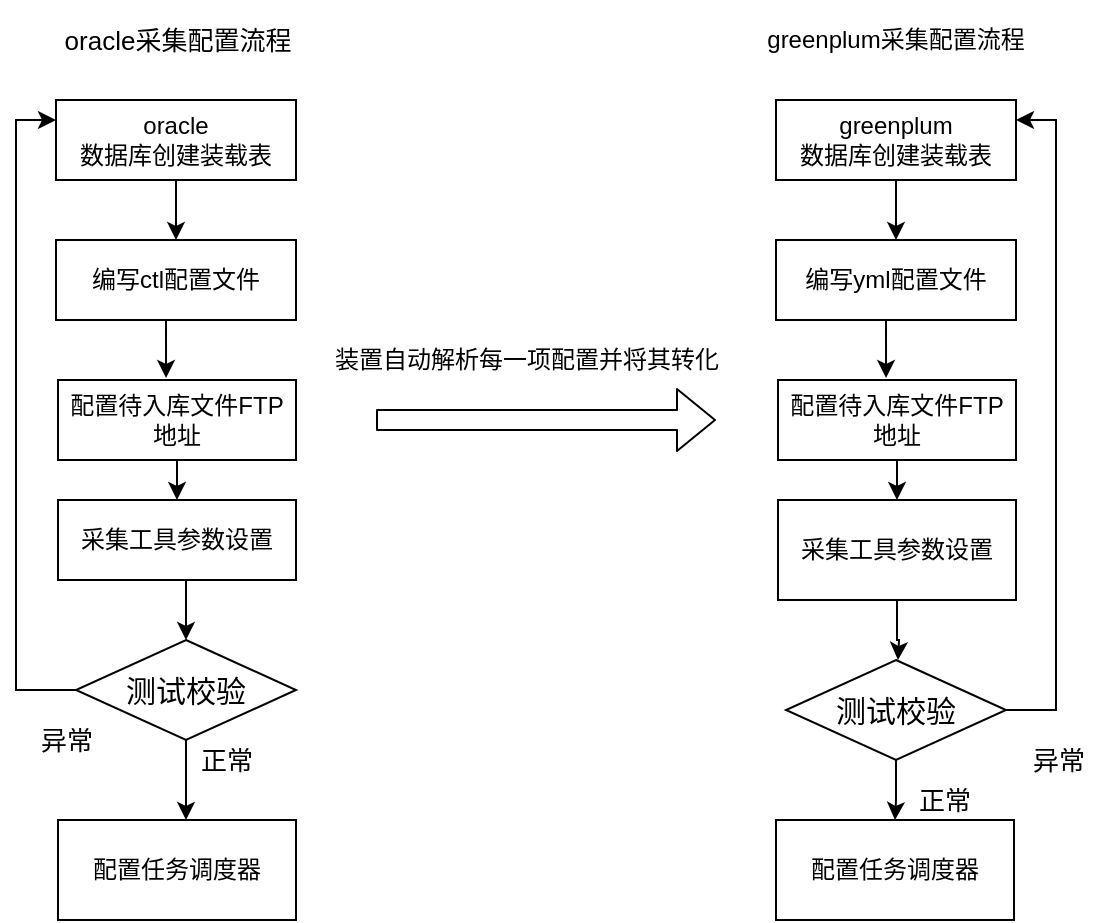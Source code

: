 <mxfile version="14.2.7" type="github">
  <diagram id="wFE0QG_FPsp0jaGvCLVb" name="Page-1">
    <mxGraphModel dx="1102" dy="533" grid="1" gridSize="10" guides="1" tooltips="1" connect="1" arrows="1" fold="1" page="1" pageScale="1" pageWidth="850" pageHeight="1100" math="0" shadow="0">
      <root>
        <mxCell id="0" />
        <mxCell id="1" parent="0" />
        <mxCell id="lS7IzG5Dcs2hJgS2R87p-7" style="edgeStyle=orthogonalEdgeStyle;rounded=0;orthogonalLoop=1;jettySize=auto;html=1;exitX=0.5;exitY=1;exitDx=0;exitDy=0;entryX=0.5;entryY=0;entryDx=0;entryDy=0;" edge="1" parent="1" source="lS7IzG5Dcs2hJgS2R87p-1" target="lS7IzG5Dcs2hJgS2R87p-4">
          <mxGeometry relative="1" as="geometry" />
        </mxCell>
        <mxCell id="lS7IzG5Dcs2hJgS2R87p-1" value="oracle&lt;br&gt;数据库创建装载表" style="rounded=0;whiteSpace=wrap;html=1;" vertex="1" parent="1">
          <mxGeometry x="100" y="70" width="120" height="40" as="geometry" />
        </mxCell>
        <mxCell id="lS7IzG5Dcs2hJgS2R87p-2" value="oracle采集配置流程" style="text;html=1;strokeColor=none;fillColor=none;align=center;verticalAlign=middle;whiteSpace=wrap;rounded=0;fontSize=13;" vertex="1" parent="1">
          <mxGeometry x="101" y="20" width="120" height="40" as="geometry" />
        </mxCell>
        <mxCell id="lS7IzG5Dcs2hJgS2R87p-12" style="edgeStyle=orthogonalEdgeStyle;rounded=0;orthogonalLoop=1;jettySize=auto;html=1;exitX=0.5;exitY=1;exitDx=0;exitDy=0;entryX=0.454;entryY=-0.025;entryDx=0;entryDy=0;entryPerimeter=0;" edge="1" parent="1" source="lS7IzG5Dcs2hJgS2R87p-4" target="lS7IzG5Dcs2hJgS2R87p-8">
          <mxGeometry relative="1" as="geometry" />
        </mxCell>
        <mxCell id="lS7IzG5Dcs2hJgS2R87p-4" value="编写ctl配置文件" style="rounded=0;whiteSpace=wrap;html=1;" vertex="1" parent="1">
          <mxGeometry x="100" y="140" width="120" height="40" as="geometry" />
        </mxCell>
        <mxCell id="lS7IzG5Dcs2hJgS2R87p-15" style="edgeStyle=orthogonalEdgeStyle;rounded=0;orthogonalLoop=1;jettySize=auto;html=1;exitX=0.5;exitY=1;exitDx=0;exitDy=0;entryX=0.5;entryY=0;entryDx=0;entryDy=0;" edge="1" parent="1" source="lS7IzG5Dcs2hJgS2R87p-8" target="lS7IzG5Dcs2hJgS2R87p-13">
          <mxGeometry relative="1" as="geometry" />
        </mxCell>
        <mxCell id="lS7IzG5Dcs2hJgS2R87p-8" value="配置待入库文件FTP地址" style="rounded=0;whiteSpace=wrap;html=1;" vertex="1" parent="1">
          <mxGeometry x="101" y="210" width="119" height="40" as="geometry" />
        </mxCell>
        <mxCell id="lS7IzG5Dcs2hJgS2R87p-44" value="" style="edgeStyle=orthogonalEdgeStyle;rounded=0;orthogonalLoop=1;jettySize=auto;html=1;fontSize=15;entryX=0.5;entryY=0;entryDx=0;entryDy=0;" edge="1" parent="1" source="lS7IzG5Dcs2hJgS2R87p-13" target="lS7IzG5Dcs2hJgS2R87p-37">
          <mxGeometry relative="1" as="geometry">
            <Array as="points">
              <mxPoint x="165" y="330" />
              <mxPoint x="165" y="330" />
            </Array>
          </mxGeometry>
        </mxCell>
        <mxCell id="lS7IzG5Dcs2hJgS2R87p-13" value="采集工具参数设置" style="rounded=0;whiteSpace=wrap;html=1;" vertex="1" parent="1">
          <mxGeometry x="101" y="270" width="119" height="40" as="geometry" />
        </mxCell>
        <mxCell id="lS7IzG5Dcs2hJgS2R87p-36" value="" style="edgeStyle=orthogonalEdgeStyle;rounded=0;orthogonalLoop=1;jettySize=auto;html=1;" edge="1" parent="1" source="lS7IzG5Dcs2hJgS2R87p-37" target="lS7IzG5Dcs2hJgS2R87p-30">
          <mxGeometry relative="1" as="geometry">
            <Array as="points">
              <mxPoint x="161" y="440" />
              <mxPoint x="161" y="440" />
            </Array>
          </mxGeometry>
        </mxCell>
        <mxCell id="lS7IzG5Dcs2hJgS2R87p-17" style="edgeStyle=orthogonalEdgeStyle;rounded=0;orthogonalLoop=1;jettySize=auto;html=1;exitX=0.5;exitY=1;exitDx=0;exitDy=0;entryX=0.5;entryY=0;entryDx=0;entryDy=0;" edge="1" parent="1" source="lS7IzG5Dcs2hJgS2R87p-18" target="lS7IzG5Dcs2hJgS2R87p-21">
          <mxGeometry relative="1" as="geometry" />
        </mxCell>
        <mxCell id="lS7IzG5Dcs2hJgS2R87p-18" value="greenplum&lt;br&gt;数据库创建装载表" style="rounded=0;whiteSpace=wrap;html=1;" vertex="1" parent="1">
          <mxGeometry x="460" y="70" width="120" height="40" as="geometry" />
        </mxCell>
        <mxCell id="lS7IzG5Dcs2hJgS2R87p-19" value="greenplum采集配置流程" style="text;html=1;strokeColor=none;fillColor=none;align=center;verticalAlign=middle;whiteSpace=wrap;rounded=0;" vertex="1" parent="1">
          <mxGeometry x="450" y="20" width="140" height="40" as="geometry" />
        </mxCell>
        <mxCell id="lS7IzG5Dcs2hJgS2R87p-20" style="edgeStyle=orthogonalEdgeStyle;rounded=0;orthogonalLoop=1;jettySize=auto;html=1;exitX=0.5;exitY=1;exitDx=0;exitDy=0;entryX=0.454;entryY=-0.025;entryDx=0;entryDy=0;entryPerimeter=0;" edge="1" parent="1" source="lS7IzG5Dcs2hJgS2R87p-21" target="lS7IzG5Dcs2hJgS2R87p-23">
          <mxGeometry relative="1" as="geometry" />
        </mxCell>
        <mxCell id="lS7IzG5Dcs2hJgS2R87p-21" value="编写yml配置文件" style="rounded=0;whiteSpace=wrap;html=1;" vertex="1" parent="1">
          <mxGeometry x="460" y="140" width="120" height="40" as="geometry" />
        </mxCell>
        <mxCell id="lS7IzG5Dcs2hJgS2R87p-22" style="edgeStyle=orthogonalEdgeStyle;rounded=0;orthogonalLoop=1;jettySize=auto;html=1;exitX=0.5;exitY=1;exitDx=0;exitDy=0;entryX=0.5;entryY=0;entryDx=0;entryDy=0;" edge="1" parent="1" source="lS7IzG5Dcs2hJgS2R87p-23" target="lS7IzG5Dcs2hJgS2R87p-24">
          <mxGeometry relative="1" as="geometry" />
        </mxCell>
        <mxCell id="lS7IzG5Dcs2hJgS2R87p-23" value="配置待入库文件FTP地址" style="rounded=0;whiteSpace=wrap;html=1;" vertex="1" parent="1">
          <mxGeometry x="461" y="210" width="119" height="40" as="geometry" />
        </mxCell>
        <mxCell id="lS7IzG5Dcs2hJgS2R87p-27" value="" style="edgeStyle=orthogonalEdgeStyle;rounded=0;orthogonalLoop=1;jettySize=auto;html=1;" edge="1" parent="1" source="lS7IzG5Dcs2hJgS2R87p-24">
          <mxGeometry relative="1" as="geometry">
            <mxPoint x="521" y="350" as="targetPoint" />
          </mxGeometry>
        </mxCell>
        <mxCell id="lS7IzG5Dcs2hJgS2R87p-24" value="采集工具参数设置" style="rounded=0;whiteSpace=wrap;html=1;" vertex="1" parent="1">
          <mxGeometry x="461" y="270" width="119" height="50" as="geometry" />
        </mxCell>
        <mxCell id="lS7IzG5Dcs2hJgS2R87p-28" value="" style="shape=flexArrow;endArrow=classic;html=1;" edge="1" parent="1">
          <mxGeometry width="50" height="50" relative="1" as="geometry">
            <mxPoint x="260" y="230" as="sourcePoint" />
            <mxPoint x="430" y="230" as="targetPoint" />
          </mxGeometry>
        </mxCell>
        <mxCell id="lS7IzG5Dcs2hJgS2R87p-29" value="装置自动解析每一项配置并将其转化" style="text;html=1;align=center;verticalAlign=middle;resizable=0;points=[];autosize=1;" vertex="1" parent="1">
          <mxGeometry x="230" y="190" width="210" height="20" as="geometry" />
        </mxCell>
        <mxCell id="lS7IzG5Dcs2hJgS2R87p-30" value="配置任务调度器" style="rounded=0;whiteSpace=wrap;html=1;" vertex="1" parent="1">
          <mxGeometry x="101" y="430" width="119" height="50" as="geometry" />
        </mxCell>
        <mxCell id="lS7IzG5Dcs2hJgS2R87p-31" value="配置任务调度器" style="rounded=0;whiteSpace=wrap;html=1;" vertex="1" parent="1">
          <mxGeometry x="460" y="430" width="119" height="50" as="geometry" />
        </mxCell>
        <mxCell id="lS7IzG5Dcs2hJgS2R87p-39" style="edgeStyle=orthogonalEdgeStyle;rounded=0;orthogonalLoop=1;jettySize=auto;html=1;entryX=0;entryY=0.25;entryDx=0;entryDy=0;fontSize=15;" edge="1" parent="1" source="lS7IzG5Dcs2hJgS2R87p-37" target="lS7IzG5Dcs2hJgS2R87p-1">
          <mxGeometry relative="1" as="geometry">
            <Array as="points">
              <mxPoint x="80" y="365" />
              <mxPoint x="80" y="80" />
            </Array>
          </mxGeometry>
        </mxCell>
        <mxCell id="lS7IzG5Dcs2hJgS2R87p-38" value="正常" style="text;html=1;align=center;verticalAlign=middle;resizable=0;points=[];autosize=1;fontSize=13;" vertex="1" parent="1">
          <mxGeometry x="165" y="390" width="40" height="20" as="geometry" />
        </mxCell>
        <mxCell id="lS7IzG5Dcs2hJgS2R87p-40" value="异常" style="text;html=1;align=center;verticalAlign=middle;resizable=0;points=[];autosize=1;fontSize=13;" vertex="1" parent="1">
          <mxGeometry x="85" y="380" width="40" height="20" as="geometry" />
        </mxCell>
        <mxCell id="lS7IzG5Dcs2hJgS2R87p-37" value="测试校验" style="rhombus;whiteSpace=wrap;html=1;fontSize=15;" vertex="1" parent="1">
          <mxGeometry x="110" y="340" width="110" height="50" as="geometry" />
        </mxCell>
        <mxCell id="lS7IzG5Dcs2hJgS2R87p-48" style="edgeStyle=orthogonalEdgeStyle;rounded=0;orthogonalLoop=1;jettySize=auto;html=1;exitX=1;exitY=0.5;exitDx=0;exitDy=0;entryX=1;entryY=0.25;entryDx=0;entryDy=0;fontSize=15;" edge="1" parent="1" source="lS7IzG5Dcs2hJgS2R87p-46" target="lS7IzG5Dcs2hJgS2R87p-18">
          <mxGeometry relative="1" as="geometry">
            <Array as="points">
              <mxPoint x="600" y="375" />
              <mxPoint x="600" y="80" />
            </Array>
          </mxGeometry>
        </mxCell>
        <mxCell id="lS7IzG5Dcs2hJgS2R87p-55" value="" style="edgeStyle=orthogonalEdgeStyle;rounded=0;orthogonalLoop=1;jettySize=auto;html=1;fontSize=13;" edge="1" parent="1" source="lS7IzG5Dcs2hJgS2R87p-46" target="lS7IzG5Dcs2hJgS2R87p-31">
          <mxGeometry relative="1" as="geometry" />
        </mxCell>
        <mxCell id="lS7IzG5Dcs2hJgS2R87p-46" value="测试校验" style="rhombus;whiteSpace=wrap;html=1;fontSize=15;" vertex="1" parent="1">
          <mxGeometry x="465" y="350" width="110" height="50" as="geometry" />
        </mxCell>
        <mxCell id="lS7IzG5Dcs2hJgS2R87p-49" value="正常" style="text;html=1;align=center;verticalAlign=middle;resizable=0;points=[];autosize=1;fontSize=13;" vertex="1" parent="1">
          <mxGeometry x="523.5" y="410" width="40" height="20" as="geometry" />
        </mxCell>
        <mxCell id="lS7IzG5Dcs2hJgS2R87p-50" value="异常" style="text;html=1;align=center;verticalAlign=middle;resizable=0;points=[];autosize=1;fontSize=13;" vertex="1" parent="1">
          <mxGeometry x="580.5" y="390" width="40" height="20" as="geometry" />
        </mxCell>
      </root>
    </mxGraphModel>
  </diagram>
</mxfile>
